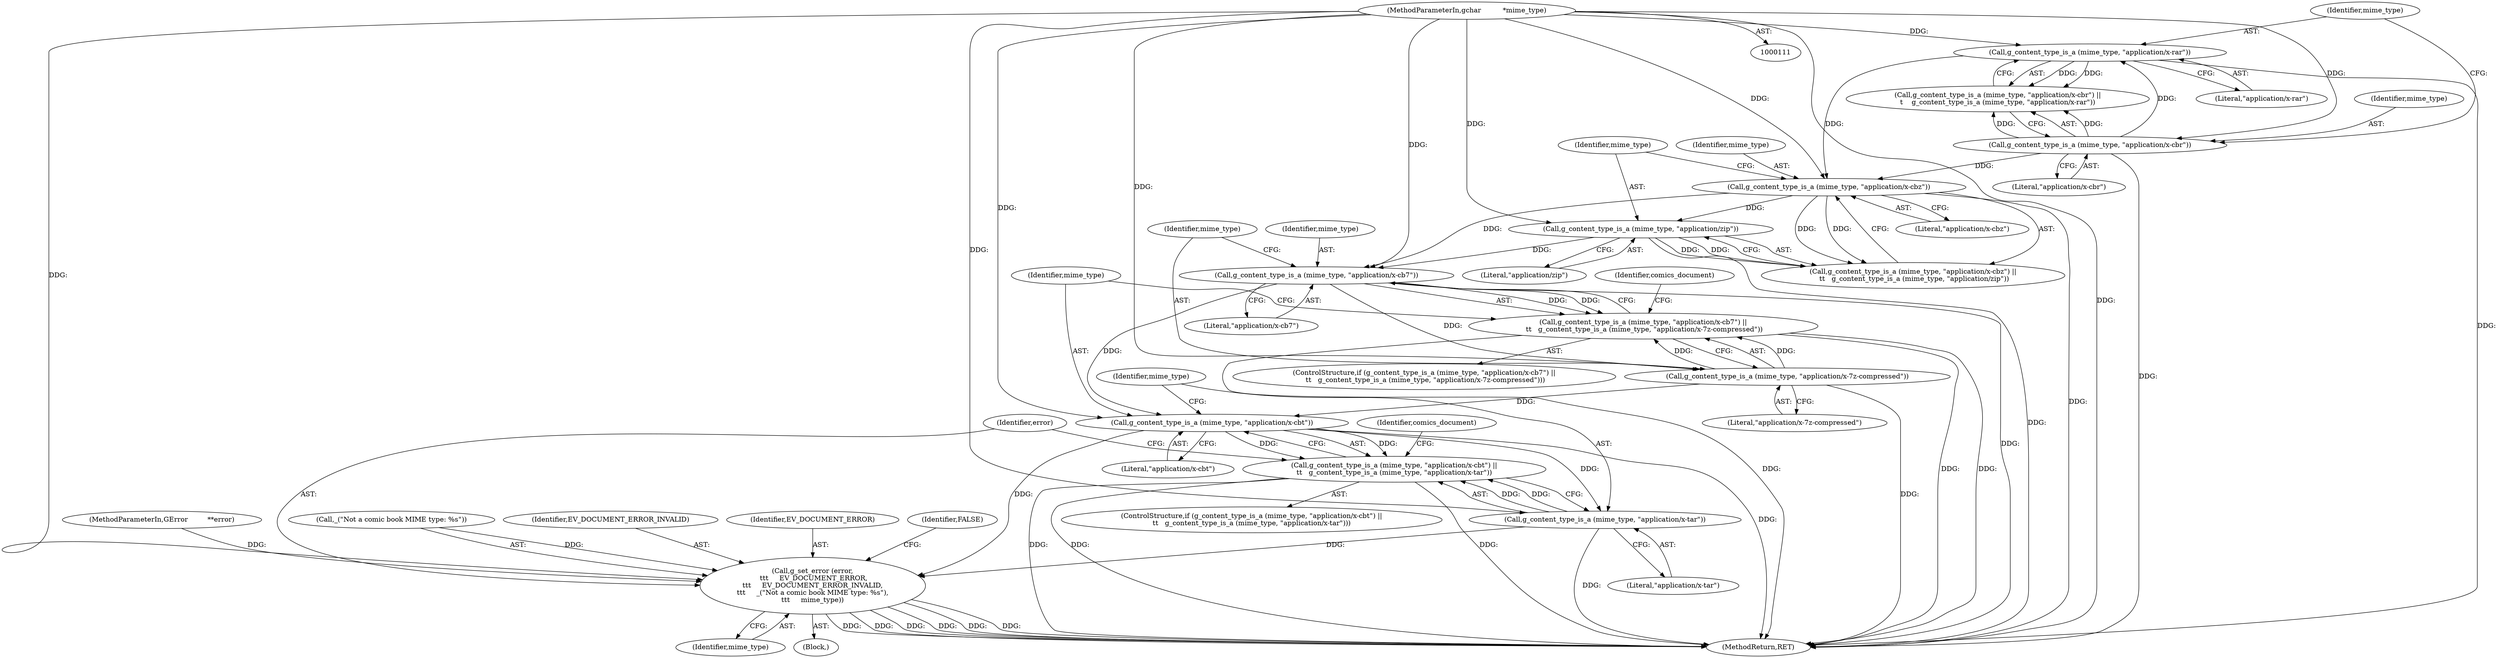 digraph "1_evince_717df38fd8509bf883b70d680c9b1b3cf36732ee@pointer" {
"1000328" [label="(Call,g_content_type_is_a (mime_type, \"application/x-cb7\"))"];
"1000236" [label="(Call,g_content_type_is_a (mime_type, \"application/x-cbz\"))"];
"1000129" [label="(Call,g_content_type_is_a (mime_type, \"application/x-rar\"))"];
"1000126" [label="(Call,g_content_type_is_a (mime_type, \"application/x-cbr\"))"];
"1000112" [label="(MethodParameterIn,gchar          *mime_type)"];
"1000239" [label="(Call,g_content_type_is_a (mime_type, \"application/zip\"))"];
"1000327" [label="(Call,g_content_type_is_a (mime_type, \"application/x-cb7\") ||\n \t\t   g_content_type_is_a (mime_type, \"application/x-7z-compressed\"))"];
"1000331" [label="(Call,g_content_type_is_a (mime_type, \"application/x-7z-compressed\"))"];
"1000410" [label="(Call,g_content_type_is_a (mime_type, \"application/x-cbt\"))"];
"1000409" [label="(Call,g_content_type_is_a (mime_type, \"application/x-cbt\") ||\n\t\t   g_content_type_is_a (mime_type, \"application/x-tar\"))"];
"1000413" [label="(Call,g_content_type_is_a (mime_type, \"application/x-tar\"))"];
"1000455" [label="(Call,g_set_error (error,\n \t\t\t     EV_DOCUMENT_ERROR,\n\t\t\t     EV_DOCUMENT_ERROR_INVALID,\n\t\t\t     _(\"Not a comic book MIME type: %s\"),\n\t\t\t     mime_type))"];
"1000327" [label="(Call,g_content_type_is_a (mime_type, \"application/x-cb7\") ||\n \t\t   g_content_type_is_a (mime_type, \"application/x-7z-compressed\"))"];
"1000337" [label="(Identifier,comics_document)"];
"1000409" [label="(Call,g_content_type_is_a (mime_type, \"application/x-cbt\") ||\n\t\t   g_content_type_is_a (mime_type, \"application/x-tar\"))"];
"1000457" [label="(Identifier,EV_DOCUMENT_ERROR)"];
"1000237" [label="(Identifier,mime_type)"];
"1000330" [label="(Literal,\"application/x-cb7\")"];
"1000235" [label="(Call,g_content_type_is_a (mime_type, \"application/x-cbz\") ||\n \t\t   g_content_type_is_a (mime_type, \"application/zip\"))"];
"1000412" [label="(Literal,\"application/x-cbt\")"];
"1000408" [label="(ControlStructure,if (g_content_type_is_a (mime_type, \"application/x-cbt\") ||\n\t\t   g_content_type_is_a (mime_type, \"application/x-tar\")))"];
"1000472" [label="(MethodReturn,RET)"];
"1000332" [label="(Identifier,mime_type)"];
"1000129" [label="(Call,g_content_type_is_a (mime_type, \"application/x-rar\"))"];
"1000456" [label="(Identifier,error)"];
"1000411" [label="(Identifier,mime_type)"];
"1000239" [label="(Call,g_content_type_is_a (mime_type, \"application/zip\"))"];
"1000331" [label="(Call,g_content_type_is_a (mime_type, \"application/x-7z-compressed\"))"];
"1000240" [label="(Identifier,mime_type)"];
"1000112" [label="(MethodParameterIn,gchar          *mime_type)"];
"1000131" [label="(Literal,\"application/x-rar\")"];
"1000415" [label="(Literal,\"application/x-tar\")"];
"1000458" [label="(Identifier,EV_DOCUMENT_ERROR_INVALID)"];
"1000413" [label="(Call,g_content_type_is_a (mime_type, \"application/x-tar\"))"];
"1000128" [label="(Literal,\"application/x-cbr\")"];
"1000326" [label="(ControlStructure,if (g_content_type_is_a (mime_type, \"application/x-cb7\") ||\n \t\t   g_content_type_is_a (mime_type, \"application/x-7z-compressed\")))"];
"1000414" [label="(Identifier,mime_type)"];
"1000238" [label="(Literal,\"application/x-cbz\")"];
"1000126" [label="(Call,g_content_type_is_a (mime_type, \"application/x-cbr\"))"];
"1000333" [label="(Literal,\"application/x-7z-compressed\")"];
"1000125" [label="(Call,g_content_type_is_a (mime_type, \"application/x-cbr\") ||\n\t    g_content_type_is_a (mime_type, \"application/x-rar\"))"];
"1000329" [label="(Identifier,mime_type)"];
"1000241" [label="(Literal,\"application/zip\")"];
"1000463" [label="(Identifier,FALSE)"];
"1000461" [label="(Identifier,mime_type)"];
"1000328" [label="(Call,g_content_type_is_a (mime_type, \"application/x-cb7\"))"];
"1000236" [label="(Call,g_content_type_is_a (mime_type, \"application/x-cbz\"))"];
"1000127" [label="(Identifier,mime_type)"];
"1000419" [label="(Identifier,comics_document)"];
"1000114" [label="(MethodParameterIn,GError         **error)"];
"1000410" [label="(Call,g_content_type_is_a (mime_type, \"application/x-cbt\"))"];
"1000130" [label="(Identifier,mime_type)"];
"1000454" [label="(Block,)"];
"1000459" [label="(Call,_(\"Not a comic book MIME type: %s\"))"];
"1000455" [label="(Call,g_set_error (error,\n \t\t\t     EV_DOCUMENT_ERROR,\n\t\t\t     EV_DOCUMENT_ERROR_INVALID,\n\t\t\t     _(\"Not a comic book MIME type: %s\"),\n\t\t\t     mime_type))"];
"1000328" -> "1000327"  [label="AST: "];
"1000328" -> "1000330"  [label="CFG: "];
"1000329" -> "1000328"  [label="AST: "];
"1000330" -> "1000328"  [label="AST: "];
"1000332" -> "1000328"  [label="CFG: "];
"1000327" -> "1000328"  [label="CFG: "];
"1000328" -> "1000472"  [label="DDG: "];
"1000328" -> "1000327"  [label="DDG: "];
"1000328" -> "1000327"  [label="DDG: "];
"1000236" -> "1000328"  [label="DDG: "];
"1000239" -> "1000328"  [label="DDG: "];
"1000112" -> "1000328"  [label="DDG: "];
"1000328" -> "1000331"  [label="DDG: "];
"1000328" -> "1000410"  [label="DDG: "];
"1000236" -> "1000235"  [label="AST: "];
"1000236" -> "1000238"  [label="CFG: "];
"1000237" -> "1000236"  [label="AST: "];
"1000238" -> "1000236"  [label="AST: "];
"1000240" -> "1000236"  [label="CFG: "];
"1000235" -> "1000236"  [label="CFG: "];
"1000236" -> "1000472"  [label="DDG: "];
"1000236" -> "1000235"  [label="DDG: "];
"1000236" -> "1000235"  [label="DDG: "];
"1000129" -> "1000236"  [label="DDG: "];
"1000126" -> "1000236"  [label="DDG: "];
"1000112" -> "1000236"  [label="DDG: "];
"1000236" -> "1000239"  [label="DDG: "];
"1000129" -> "1000125"  [label="AST: "];
"1000129" -> "1000131"  [label="CFG: "];
"1000130" -> "1000129"  [label="AST: "];
"1000131" -> "1000129"  [label="AST: "];
"1000125" -> "1000129"  [label="CFG: "];
"1000129" -> "1000472"  [label="DDG: "];
"1000129" -> "1000125"  [label="DDG: "];
"1000129" -> "1000125"  [label="DDG: "];
"1000126" -> "1000129"  [label="DDG: "];
"1000112" -> "1000129"  [label="DDG: "];
"1000126" -> "1000125"  [label="AST: "];
"1000126" -> "1000128"  [label="CFG: "];
"1000127" -> "1000126"  [label="AST: "];
"1000128" -> "1000126"  [label="AST: "];
"1000130" -> "1000126"  [label="CFG: "];
"1000125" -> "1000126"  [label="CFG: "];
"1000126" -> "1000472"  [label="DDG: "];
"1000126" -> "1000125"  [label="DDG: "];
"1000126" -> "1000125"  [label="DDG: "];
"1000112" -> "1000126"  [label="DDG: "];
"1000112" -> "1000111"  [label="AST: "];
"1000112" -> "1000472"  [label="DDG: "];
"1000112" -> "1000239"  [label="DDG: "];
"1000112" -> "1000331"  [label="DDG: "];
"1000112" -> "1000410"  [label="DDG: "];
"1000112" -> "1000413"  [label="DDG: "];
"1000112" -> "1000455"  [label="DDG: "];
"1000239" -> "1000235"  [label="AST: "];
"1000239" -> "1000241"  [label="CFG: "];
"1000240" -> "1000239"  [label="AST: "];
"1000241" -> "1000239"  [label="AST: "];
"1000235" -> "1000239"  [label="CFG: "];
"1000239" -> "1000472"  [label="DDG: "];
"1000239" -> "1000235"  [label="DDG: "];
"1000239" -> "1000235"  [label="DDG: "];
"1000327" -> "1000326"  [label="AST: "];
"1000327" -> "1000331"  [label="CFG: "];
"1000331" -> "1000327"  [label="AST: "];
"1000337" -> "1000327"  [label="CFG: "];
"1000411" -> "1000327"  [label="CFG: "];
"1000327" -> "1000472"  [label="DDG: "];
"1000327" -> "1000472"  [label="DDG: "];
"1000327" -> "1000472"  [label="DDG: "];
"1000331" -> "1000327"  [label="DDG: "];
"1000331" -> "1000327"  [label="DDG: "];
"1000331" -> "1000333"  [label="CFG: "];
"1000332" -> "1000331"  [label="AST: "];
"1000333" -> "1000331"  [label="AST: "];
"1000331" -> "1000472"  [label="DDG: "];
"1000331" -> "1000410"  [label="DDG: "];
"1000410" -> "1000409"  [label="AST: "];
"1000410" -> "1000412"  [label="CFG: "];
"1000411" -> "1000410"  [label="AST: "];
"1000412" -> "1000410"  [label="AST: "];
"1000414" -> "1000410"  [label="CFG: "];
"1000409" -> "1000410"  [label="CFG: "];
"1000410" -> "1000472"  [label="DDG: "];
"1000410" -> "1000409"  [label="DDG: "];
"1000410" -> "1000409"  [label="DDG: "];
"1000410" -> "1000413"  [label="DDG: "];
"1000410" -> "1000455"  [label="DDG: "];
"1000409" -> "1000408"  [label="AST: "];
"1000409" -> "1000413"  [label="CFG: "];
"1000413" -> "1000409"  [label="AST: "];
"1000419" -> "1000409"  [label="CFG: "];
"1000456" -> "1000409"  [label="CFG: "];
"1000409" -> "1000472"  [label="DDG: "];
"1000409" -> "1000472"  [label="DDG: "];
"1000409" -> "1000472"  [label="DDG: "];
"1000413" -> "1000409"  [label="DDG: "];
"1000413" -> "1000409"  [label="DDG: "];
"1000413" -> "1000415"  [label="CFG: "];
"1000414" -> "1000413"  [label="AST: "];
"1000415" -> "1000413"  [label="AST: "];
"1000413" -> "1000472"  [label="DDG: "];
"1000413" -> "1000455"  [label="DDG: "];
"1000455" -> "1000454"  [label="AST: "];
"1000455" -> "1000461"  [label="CFG: "];
"1000456" -> "1000455"  [label="AST: "];
"1000457" -> "1000455"  [label="AST: "];
"1000458" -> "1000455"  [label="AST: "];
"1000459" -> "1000455"  [label="AST: "];
"1000461" -> "1000455"  [label="AST: "];
"1000463" -> "1000455"  [label="CFG: "];
"1000455" -> "1000472"  [label="DDG: "];
"1000455" -> "1000472"  [label="DDG: "];
"1000455" -> "1000472"  [label="DDG: "];
"1000455" -> "1000472"  [label="DDG: "];
"1000455" -> "1000472"  [label="DDG: "];
"1000455" -> "1000472"  [label="DDG: "];
"1000114" -> "1000455"  [label="DDG: "];
"1000459" -> "1000455"  [label="DDG: "];
}
